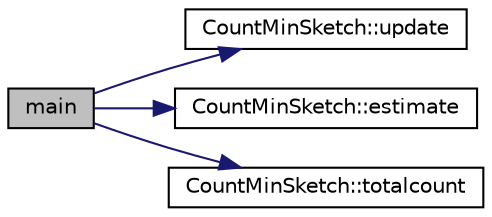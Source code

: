 digraph "main"
{
  edge [fontname="Helvetica",fontsize="10",labelfontname="Helvetica",labelfontsize="10"];
  node [fontname="Helvetica",fontsize="10",shape=record];
  rankdir="LR";
  Node1 [label="main",height=0.2,width=0.4,color="black", fillcolor="grey75", style="filled", fontcolor="black"];
  Node1 -> Node2 [color="midnightblue",fontsize="10",style="solid",fontname="Helvetica"];
  Node2 [label="CountMinSketch::update",height=0.2,width=0.4,color="black", fillcolor="white", style="filled",URL="$classCountMinSketch.html#a3f6bcbf75a945ca7ccda17991ef145c3"];
  Node1 -> Node3 [color="midnightblue",fontsize="10",style="solid",fontname="Helvetica"];
  Node3 [label="CountMinSketch::estimate",height=0.2,width=0.4,color="black", fillcolor="white", style="filled",URL="$classCountMinSketch.html#a97b01c3251247d869ce75c37df6b778f"];
  Node1 -> Node4 [color="midnightblue",fontsize="10",style="solid",fontname="Helvetica"];
  Node4 [label="CountMinSketch::totalcount",height=0.2,width=0.4,color="black", fillcolor="white", style="filled",URL="$classCountMinSketch.html#a39170cd06d86f908cbb427a7f166b1e8"];
}
